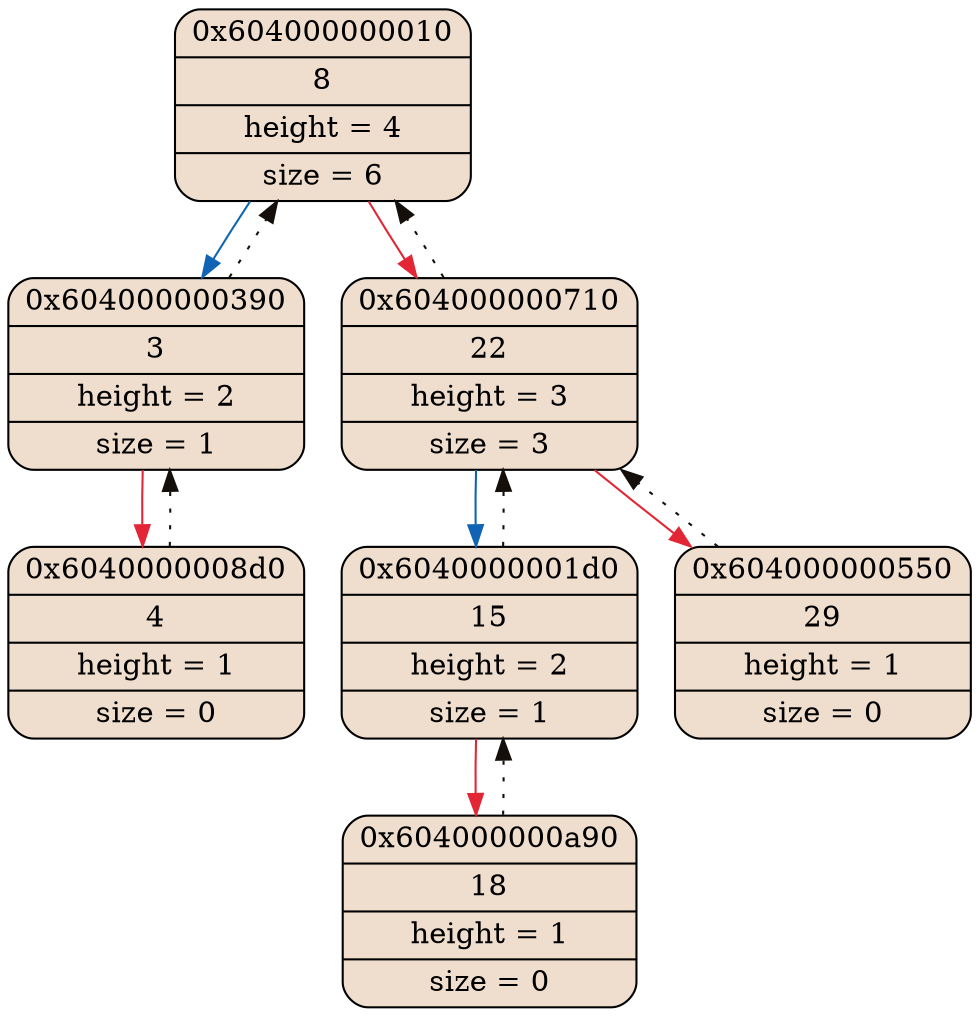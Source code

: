 digraph
{
    node_0x604000000010[shape = Mrecord, label = "{{0x604000000010} | {8} | {height = 4} | {size = 6}}", style = "filled", fillcolor = "#EFDECD"];
    node_0x604000000390[shape = Mrecord, label = "{{0x604000000390} | {3} | {height = 2} | {size = 1}}", style = "filled", fillcolor = "#EFDECD"];
    node_0x6040000008d0[shape = Mrecord, label = "{{0x6040000008d0} | {4} | {height = 1} | {size = 0}}", style = "filled", fillcolor = "#EFDECD"];
    node_0x604000000710[shape = Mrecord, label = "{{0x604000000710} | {22} | {height = 3} | {size = 3}}", style = "filled", fillcolor = "#EFDECD"];
    node_0x6040000001d0[shape = Mrecord, label = "{{0x6040000001d0} | {15} | {height = 2} | {size = 1}}", style = "filled", fillcolor = "#EFDECD"];
    node_0x604000000a90[shape = Mrecord, label = "{{0x604000000a90} | {18} | {height = 1} | {size = 0}}", style = "filled", fillcolor = "#EFDECD"];
    node_0x604000000550[shape = Mrecord, label = "{{0x604000000550} | {29} | {height = 1} | {size = 0}}", style = "filled", fillcolor = "#EFDECD"];
    node_0x604000000010->node_0x604000000390 [color = "#1164B4"];
    node_0x604000000390->node_0x604000000010 [color = "#140F0B", style = dotted];
    node_0x604000000390->node_0x6040000008d0 [color = "#E32636"];
    node_0x6040000008d0->node_0x604000000390 [color = "#140F0B", style = dotted];
    node_0x604000000010->node_0x604000000710 [color = "#E32636"];
    node_0x604000000710->node_0x604000000010 [color = "#140F0B", style = dotted];
    node_0x604000000710->node_0x6040000001d0 [color = "#1164B4"];
    node_0x6040000001d0->node_0x604000000710 [color = "#140F0B", style = dotted];
    node_0x6040000001d0->node_0x604000000a90 [color = "#E32636"];
    node_0x604000000a90->node_0x6040000001d0 [color = "#140F0B", style = dotted];
    node_0x604000000710->node_0x604000000550 [color = "#E32636"];
    node_0x604000000550->node_0x604000000710 [color = "#140F0B", style = dotted];
}